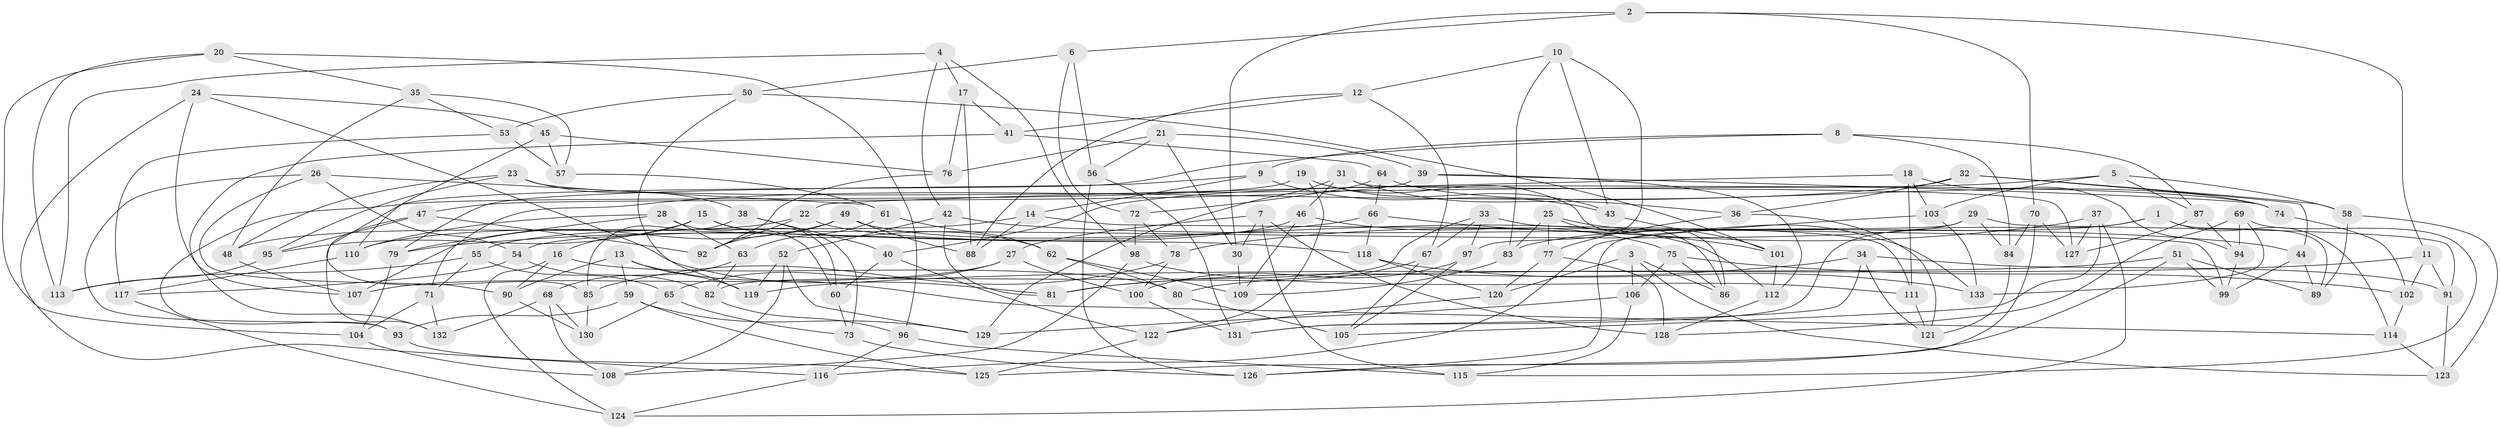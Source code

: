 // coarse degree distribution, {8: 0.014925373134328358, 10: 0.05970149253731343, 11: 0.04477611940298507, 6: 0.014925373134328358, 4: 0.582089552238806, 7: 0.029850746268656716, 3: 0.13432835820895522, 9: 0.08955223880597014, 12: 0.029850746268656716}
// Generated by graph-tools (version 1.1) at 2025/53/03/04/25 22:53:57]
// undirected, 133 vertices, 266 edges
graph export_dot {
  node [color=gray90,style=filled];
  1;
  2;
  3;
  4;
  5;
  6;
  7;
  8;
  9;
  10;
  11;
  12;
  13;
  14;
  15;
  16;
  17;
  18;
  19;
  20;
  21;
  22;
  23;
  24;
  25;
  26;
  27;
  28;
  29;
  30;
  31;
  32;
  33;
  34;
  35;
  36;
  37;
  38;
  39;
  40;
  41;
  42;
  43;
  44;
  45;
  46;
  47;
  48;
  49;
  50;
  51;
  52;
  53;
  54;
  55;
  56;
  57;
  58;
  59;
  60;
  61;
  62;
  63;
  64;
  65;
  66;
  67;
  68;
  69;
  70;
  71;
  72;
  73;
  74;
  75;
  76;
  77;
  78;
  79;
  80;
  81;
  82;
  83;
  84;
  85;
  86;
  87;
  88;
  89;
  90;
  91;
  92;
  93;
  94;
  95;
  96;
  97;
  98;
  99;
  100;
  101;
  102;
  103;
  104;
  105;
  106;
  107;
  108;
  109;
  110;
  111;
  112;
  113;
  114;
  115;
  116;
  117;
  118;
  119;
  120;
  121;
  122;
  123;
  124;
  125;
  126;
  127;
  128;
  129;
  130;
  131;
  132;
  133;
  1 -- 83;
  1 -- 89;
  1 -- 131;
  1 -- 114;
  2 -- 70;
  2 -- 30;
  2 -- 6;
  2 -- 11;
  3 -- 120;
  3 -- 106;
  3 -- 86;
  3 -- 123;
  4 -- 42;
  4 -- 113;
  4 -- 17;
  4 -- 98;
  5 -- 40;
  5 -- 103;
  5 -- 87;
  5 -- 58;
  6 -- 50;
  6 -- 56;
  6 -- 72;
  7 -- 30;
  7 -- 115;
  7 -- 27;
  7 -- 128;
  8 -- 85;
  8 -- 87;
  8 -- 84;
  8 -- 9;
  9 -- 14;
  9 -- 79;
  9 -- 43;
  10 -- 12;
  10 -- 83;
  10 -- 43;
  10 -- 97;
  11 -- 102;
  11 -- 91;
  11 -- 119;
  12 -- 41;
  12 -- 67;
  12 -- 88;
  13 -- 119;
  13 -- 59;
  13 -- 114;
  13 -- 90;
  14 -- 99;
  14 -- 88;
  14 -- 55;
  15 -- 62;
  15 -- 16;
  15 -- 60;
  15 -- 95;
  16 -- 124;
  16 -- 80;
  16 -- 90;
  17 -- 41;
  17 -- 76;
  17 -- 88;
  18 -- 103;
  18 -- 22;
  18 -- 94;
  18 -- 111;
  19 -- 43;
  19 -- 86;
  19 -- 122;
  19 -- 93;
  20 -- 104;
  20 -- 96;
  20 -- 113;
  20 -- 35;
  21 -- 39;
  21 -- 56;
  21 -- 30;
  21 -- 76;
  22 -- 118;
  22 -- 48;
  22 -- 92;
  23 -- 48;
  23 -- 74;
  23 -- 38;
  23 -- 95;
  24 -- 116;
  24 -- 81;
  24 -- 45;
  24 -- 107;
  25 -- 133;
  25 -- 83;
  25 -- 86;
  25 -- 77;
  26 -- 54;
  26 -- 61;
  26 -- 93;
  26 -- 90;
  27 -- 65;
  27 -- 107;
  27 -- 100;
  28 -- 110;
  28 -- 63;
  28 -- 60;
  28 -- 79;
  29 -- 91;
  29 -- 84;
  29 -- 126;
  29 -- 54;
  30 -- 109;
  31 -- 36;
  31 -- 129;
  31 -- 46;
  31 -- 127;
  32 -- 71;
  32 -- 36;
  32 -- 58;
  32 -- 44;
  33 -- 67;
  33 -- 97;
  33 -- 82;
  33 -- 111;
  34 -- 81;
  34 -- 91;
  34 -- 131;
  34 -- 121;
  35 -- 57;
  35 -- 53;
  35 -- 48;
  36 -- 77;
  36 -- 121;
  37 -- 105;
  37 -- 124;
  37 -- 78;
  37 -- 127;
  38 -- 40;
  38 -- 73;
  38 -- 85;
  39 -- 47;
  39 -- 74;
  39 -- 112;
  40 -- 60;
  40 -- 122;
  41 -- 64;
  41 -- 132;
  42 -- 52;
  42 -- 81;
  42 -- 44;
  43 -- 101;
  44 -- 99;
  44 -- 89;
  45 -- 110;
  45 -- 57;
  45 -- 76;
  46 -- 110;
  46 -- 109;
  46 -- 75;
  47 -- 95;
  47 -- 92;
  47 -- 132;
  48 -- 107;
  49 -- 88;
  49 -- 112;
  49 -- 107;
  49 -- 92;
  50 -- 119;
  50 -- 53;
  50 -- 101;
  51 -- 80;
  51 -- 125;
  51 -- 89;
  51 -- 99;
  52 -- 119;
  52 -- 129;
  52 -- 108;
  53 -- 117;
  53 -- 57;
  54 -- 117;
  54 -- 82;
  55 -- 71;
  55 -- 65;
  55 -- 113;
  56 -- 126;
  56 -- 131;
  57 -- 61;
  58 -- 89;
  58 -- 123;
  59 -- 129;
  59 -- 125;
  59 -- 93;
  60 -- 73;
  61 -- 63;
  61 -- 62;
  62 -- 80;
  62 -- 109;
  63 -- 82;
  63 -- 68;
  64 -- 72;
  64 -- 74;
  64 -- 66;
  65 -- 130;
  65 -- 73;
  66 -- 101;
  66 -- 118;
  66 -- 79;
  67 -- 81;
  67 -- 105;
  68 -- 130;
  68 -- 108;
  68 -- 132;
  69 -- 94;
  69 -- 128;
  69 -- 115;
  69 -- 133;
  70 -- 84;
  70 -- 127;
  70 -- 126;
  71 -- 132;
  71 -- 104;
  72 -- 78;
  72 -- 98;
  73 -- 126;
  74 -- 102;
  75 -- 102;
  75 -- 106;
  75 -- 86;
  76 -- 92;
  77 -- 128;
  77 -- 120;
  78 -- 85;
  78 -- 100;
  79 -- 104;
  80 -- 105;
  82 -- 96;
  83 -- 109;
  84 -- 121;
  85 -- 130;
  87 -- 127;
  87 -- 94;
  90 -- 130;
  91 -- 123;
  93 -- 125;
  94 -- 99;
  95 -- 113;
  96 -- 116;
  96 -- 115;
  97 -- 105;
  97 -- 100;
  98 -- 108;
  98 -- 111;
  100 -- 131;
  101 -- 112;
  102 -- 114;
  103 -- 116;
  103 -- 133;
  104 -- 108;
  106 -- 115;
  106 -- 129;
  110 -- 117;
  111 -- 121;
  112 -- 128;
  114 -- 123;
  116 -- 124;
  117 -- 124;
  118 -- 133;
  118 -- 120;
  120 -- 122;
  122 -- 125;
}
